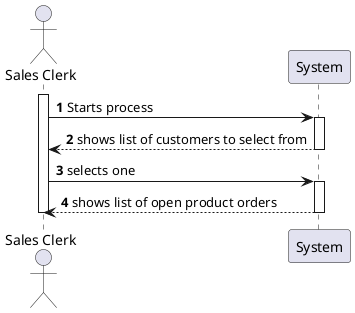 @startuml
autonumber

actor "Sales Clerk" as ACT
participant "System" as SYS

activate ACT
ACT -> SYS : Starts process

activate SYS
SYS --> ACT : shows list of customers to select from
deactivate SYS

ACT -> SYS : selects one

activate SYS
SYS --> ACT : shows list of open product orders
deactivate SYS
deactivate ACT

@enduml
